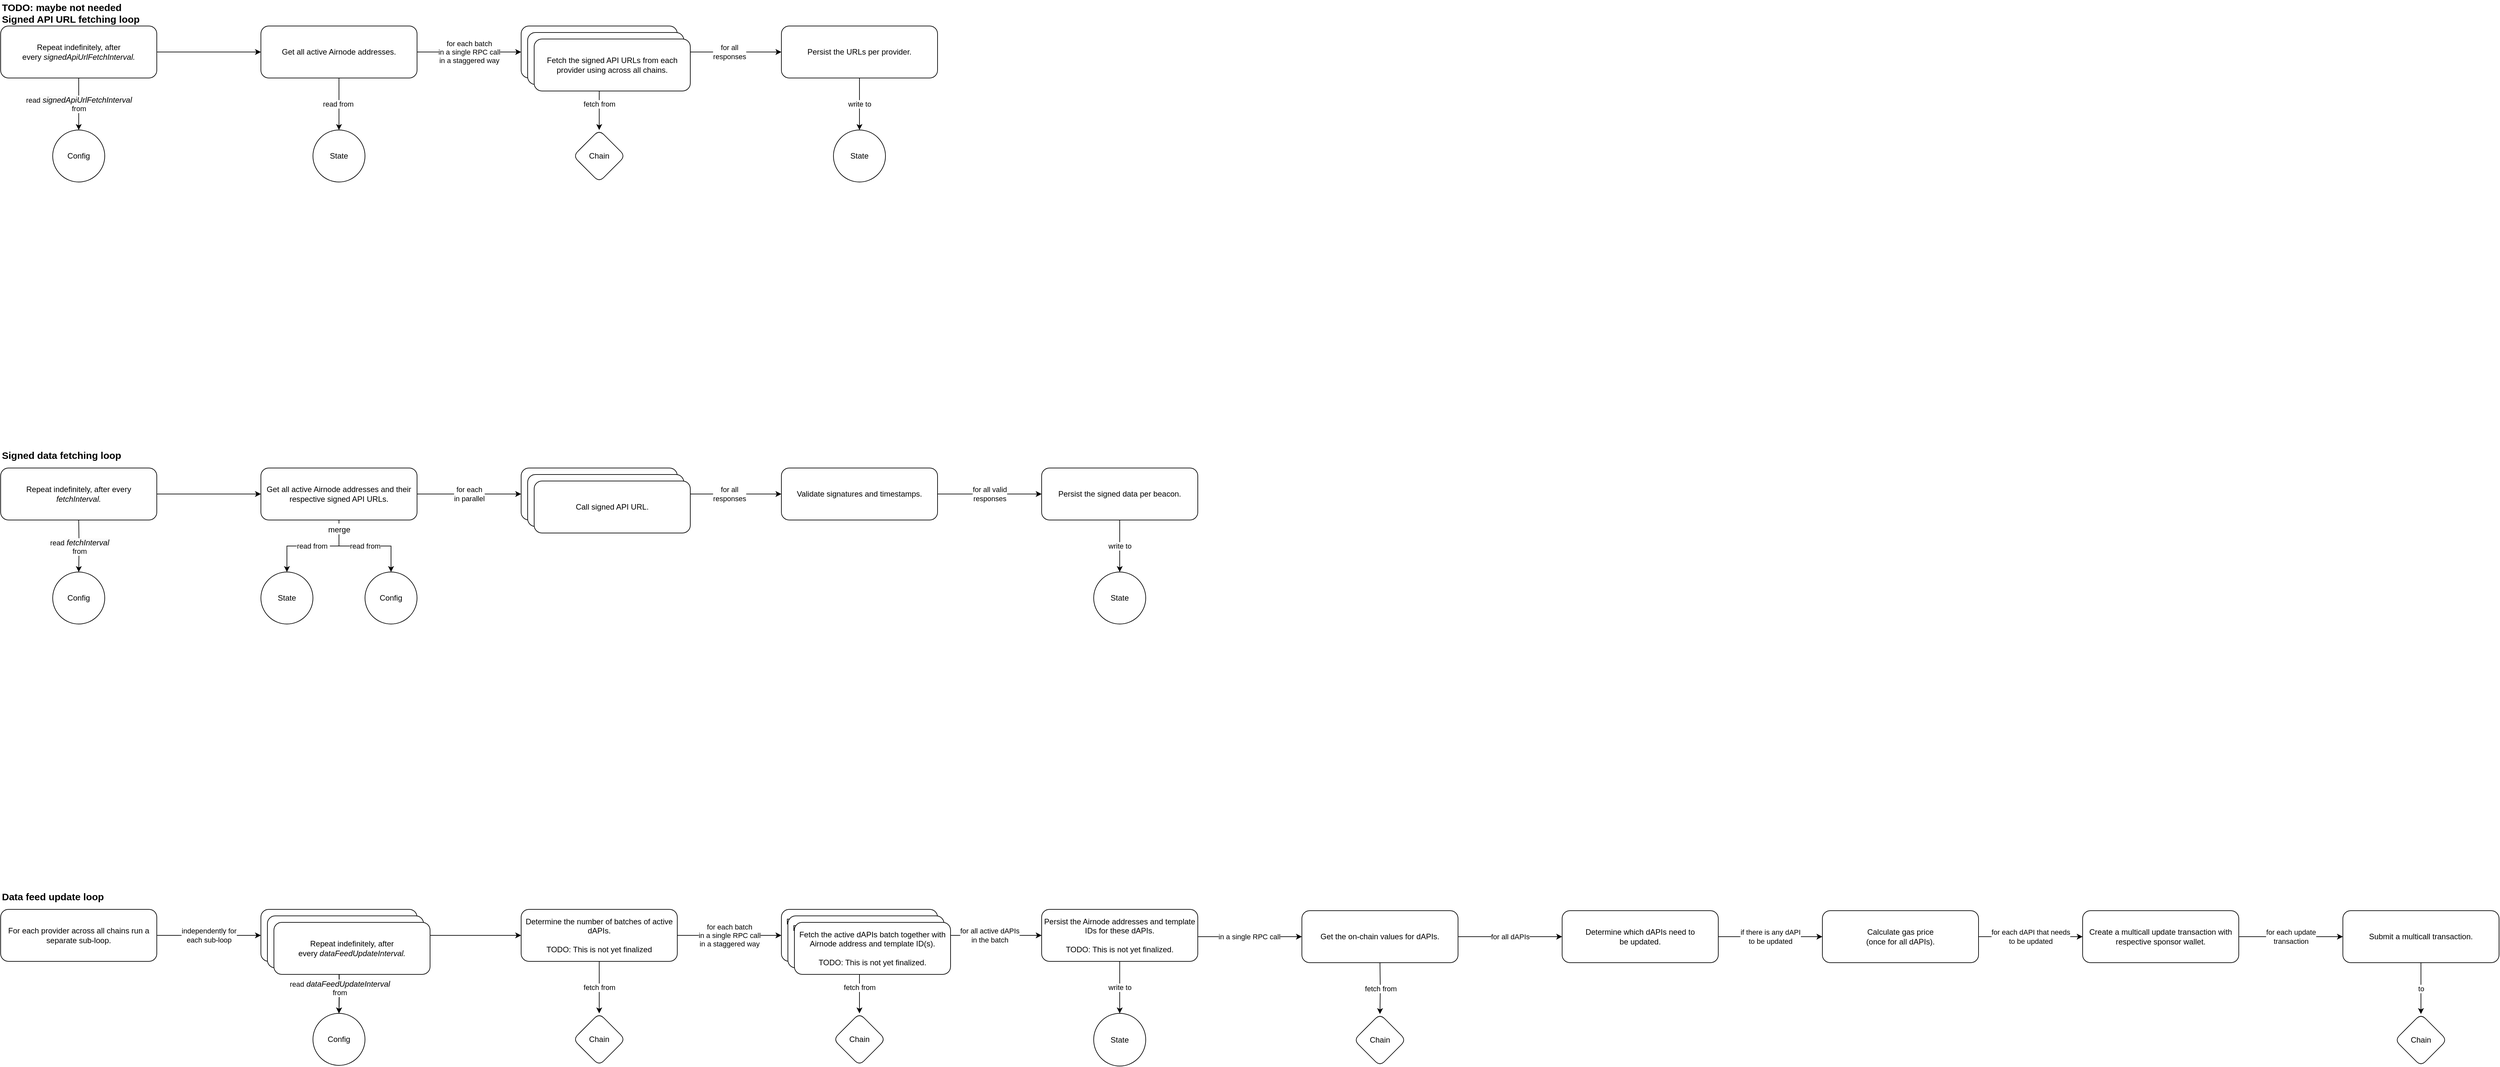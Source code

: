 <?xml version="1.0" encoding="UTF-8"?>
<mxfile version="22.0.6" type="google">
  <diagram id="C5RBs43oDa-KdzZeNtuy" name="Page-1">
    <mxGraphModel dx="962" dy="877" grid="1" gridSize="10" guides="1" tooltips="1" connect="1" arrows="1" fold="1" page="1" pageScale="1" pageWidth="3300" pageHeight="4681" math="0" shadow="0">
      <root>
        <mxCell id="WIyWlLk6GJQsqaUBKTNV-0" />
        <mxCell id="WIyWlLk6GJQsqaUBKTNV-1" parent="WIyWlLk6GJQsqaUBKTNV-0" />
        <mxCell id="ci7EG28U3f9VGxeywyoC-6" value="for each batch &lt;br&gt;in a single RPC call&lt;br&gt;in a staggered way" style="edgeStyle=orthogonalEdgeStyle;rounded=0;orthogonalLoop=1;jettySize=auto;html=1;entryX=0;entryY=0.5;entryDx=0;entryDy=0;" parent="WIyWlLk6GJQsqaUBKTNV-1" source="g6_-3fiZUHACWjoNwzNv-4" target="ci7EG28U3f9VGxeywyoC-5" edge="1">
          <mxGeometry relative="1" as="geometry" />
        </mxCell>
        <mxCell id="ci7EG28U3f9VGxeywyoC-11" value="read from&amp;nbsp;" style="edgeStyle=orthogonalEdgeStyle;rounded=0;orthogonalLoop=1;jettySize=auto;html=1;" parent="WIyWlLk6GJQsqaUBKTNV-1" source="g6_-3fiZUHACWjoNwzNv-4" target="ci7EG28U3f9VGxeywyoC-10" edge="1">
          <mxGeometry relative="1" as="geometry" />
        </mxCell>
        <mxCell id="g6_-3fiZUHACWjoNwzNv-4" value="Get all active Airnode addresses." style="rounded=1;whiteSpace=wrap;html=1;fontSize=12;glass=0;strokeWidth=1;shadow=0;align=center;" parent="WIyWlLk6GJQsqaUBKTNV-1" vertex="1">
          <mxGeometry x="480" y="120" width="240" height="80" as="geometry" />
        </mxCell>
        <mxCell id="g6_-3fiZUHACWjoNwzNv-6" value="&lt;font style=&quot;&quot;&gt;&lt;b&gt;&lt;font style=&quot;font-size: 15px;&quot;&gt;TODO: maybe not needed&lt;br&gt;Signed API URL fetching loop&lt;/font&gt;&lt;/b&gt;&lt;br&gt;&lt;/font&gt;" style="text;html=1;strokeColor=none;fillColor=none;align=left;verticalAlign=middle;whiteSpace=wrap;rounded=0;" parent="WIyWlLk6GJQsqaUBKTNV-1" vertex="1">
          <mxGeometry x="80" y="80" width="240" height="40" as="geometry" />
        </mxCell>
        <mxCell id="ci7EG28U3f9VGxeywyoC-9" value="for all&lt;br&gt;responses" style="edgeStyle=orthogonalEdgeStyle;rounded=0;orthogonalLoop=1;jettySize=auto;html=1;entryX=0;entryY=0.5;entryDx=0;entryDy=0;" parent="WIyWlLk6GJQsqaUBKTNV-1" source="ci7EG28U3f9VGxeywyoC-5" target="ci7EG28U3f9VGxeywyoC-8" edge="1">
          <mxGeometry relative="1" as="geometry" />
        </mxCell>
        <mxCell id="ci7EG28U3f9VGxeywyoC-15" value="fetch&amp;nbsp;from" style="edgeStyle=orthogonalEdgeStyle;rounded=0;orthogonalLoop=1;jettySize=auto;html=1;" parent="WIyWlLk6GJQsqaUBKTNV-1" source="ci7EG28U3f9VGxeywyoC-5" target="ci7EG28U3f9VGxeywyoC-14" edge="1">
          <mxGeometry relative="1" as="geometry" />
        </mxCell>
        <mxCell id="ci7EG28U3f9VGxeywyoC-5" value="Fetch the signed API URLs from each provider across all chains." style="rounded=1;whiteSpace=wrap;html=1;fontSize=12;glass=0;strokeWidth=1;shadow=0;align=center;" parent="WIyWlLk6GJQsqaUBKTNV-1" vertex="1">
          <mxGeometry x="880" y="120" width="240" height="80" as="geometry" />
        </mxCell>
        <mxCell id="ci7EG28U3f9VGxeywyoC-18" value="write to" style="edgeStyle=orthogonalEdgeStyle;rounded=0;orthogonalLoop=1;jettySize=auto;html=1;" parent="WIyWlLk6GJQsqaUBKTNV-1" source="ci7EG28U3f9VGxeywyoC-8" target="ci7EG28U3f9VGxeywyoC-17" edge="1">
          <mxGeometry relative="1" as="geometry" />
        </mxCell>
        <mxCell id="ci7EG28U3f9VGxeywyoC-8" value="Persist the URLs per provider." style="rounded=1;whiteSpace=wrap;html=1;fontSize=12;glass=0;strokeWidth=1;shadow=0;align=center;" parent="WIyWlLk6GJQsqaUBKTNV-1" vertex="1">
          <mxGeometry x="1280" y="120" width="240" height="80" as="geometry" />
        </mxCell>
        <mxCell id="ci7EG28U3f9VGxeywyoC-10" value="State" style="ellipse;whiteSpace=wrap;html=1;rounded=1;glass=0;strokeWidth=1;shadow=0;" parent="WIyWlLk6GJQsqaUBKTNV-1" vertex="1">
          <mxGeometry x="560" y="280" width="80" height="80" as="geometry" />
        </mxCell>
        <mxCell id="ci7EG28U3f9VGxeywyoC-14" value="Chain" style="rhombus;whiteSpace=wrap;html=1;rounded=1;glass=0;strokeWidth=1;shadow=0;" parent="WIyWlLk6GJQsqaUBKTNV-1" vertex="1">
          <mxGeometry x="960" y="280" width="80" height="80" as="geometry" />
        </mxCell>
        <mxCell id="ci7EG28U3f9VGxeywyoC-17" value="State" style="ellipse;whiteSpace=wrap;html=1;rounded=1;glass=0;strokeWidth=1;shadow=0;" parent="WIyWlLk6GJQsqaUBKTNV-1" vertex="1">
          <mxGeometry x="1360" y="280" width="80" height="80" as="geometry" />
        </mxCell>
        <mxCell id="ci7EG28U3f9VGxeywyoC-37" style="edgeStyle=orthogonalEdgeStyle;rounded=0;orthogonalLoop=1;jettySize=auto;html=1;entryX=0;entryY=0.5;entryDx=0;entryDy=0;" parent="WIyWlLk6GJQsqaUBKTNV-1" source="ci7EG28U3f9VGxeywyoC-28" target="ci7EG28U3f9VGxeywyoC-34" edge="1">
          <mxGeometry relative="1" as="geometry" />
        </mxCell>
        <mxCell id="ci7EG28U3f9VGxeywyoC-28" value="Repeat indefinitely, after every&lt;br&gt;&lt;i&gt;fetchInterval.&lt;br&gt;&lt;/i&gt;" style="rounded=1;whiteSpace=wrap;html=1;fontSize=12;glass=0;strokeWidth=1;shadow=0;align=center;" parent="WIyWlLk6GJQsqaUBKTNV-1" vertex="1">
          <mxGeometry x="80" y="800" width="240" height="80" as="geometry" />
        </mxCell>
        <mxCell id="ci7EG28U3f9VGxeywyoC-29" value="&lt;font style=&quot;&quot;&gt;&lt;b&gt;&lt;font style=&quot;font-size: 15px;&quot;&gt;Signed data fetching loop&lt;/font&gt;&lt;/b&gt;&lt;br&gt;&lt;/font&gt;" style="text;html=1;strokeColor=none;fillColor=none;align=left;verticalAlign=middle;whiteSpace=wrap;rounded=0;" parent="WIyWlLk6GJQsqaUBKTNV-1" vertex="1">
          <mxGeometry x="80" y="760" width="240" height="40" as="geometry" />
        </mxCell>
        <mxCell id="ci7EG28U3f9VGxeywyoC-31" style="edgeStyle=orthogonalEdgeStyle;rounded=0;orthogonalLoop=1;jettySize=auto;html=1;entryX=0;entryY=0.5;entryDx=0;entryDy=0;" parent="WIyWlLk6GJQsqaUBKTNV-1" source="ci7EG28U3f9VGxeywyoC-30" target="g6_-3fiZUHACWjoNwzNv-4" edge="1">
          <mxGeometry relative="1" as="geometry" />
        </mxCell>
        <mxCell id="ci7EG28U3f9VGxeywyoC-113" value="read&lt;i style=&quot;border-color: var(--border-color); font-size: 12px; background-color: rgb(251, 251, 251);&quot;&gt;&amp;nbsp;signedApiUrlFetchInterval&lt;/i&gt;&lt;br&gt;from" style="edgeStyle=orthogonalEdgeStyle;rounded=0;orthogonalLoop=1;jettySize=auto;html=1;" parent="WIyWlLk6GJQsqaUBKTNV-1" source="ci7EG28U3f9VGxeywyoC-30" target="ci7EG28U3f9VGxeywyoC-112" edge="1">
          <mxGeometry relative="1" as="geometry" />
        </mxCell>
        <mxCell id="ci7EG28U3f9VGxeywyoC-30" value="Repeat indefinitely, after every&amp;nbsp;&lt;i&gt;signedApiUrlFetchInterval.&lt;/i&gt;" style="rounded=1;whiteSpace=wrap;html=1;fontSize=12;glass=0;strokeWidth=1;shadow=0;align=center;" parent="WIyWlLk6GJQsqaUBKTNV-1" vertex="1">
          <mxGeometry x="80" y="120" width="240" height="80" as="geometry" />
        </mxCell>
        <mxCell id="ci7EG28U3f9VGxeywyoC-39" value="for each&lt;br&gt;in parallel" style="edgeStyle=orthogonalEdgeStyle;rounded=0;orthogonalLoop=1;jettySize=auto;html=1;entryX=0;entryY=0.5;entryDx=0;entryDy=0;" parent="WIyWlLk6GJQsqaUBKTNV-1" source="ci7EG28U3f9VGxeywyoC-34" target="ci7EG28U3f9VGxeywyoC-38" edge="1">
          <mxGeometry relative="1" as="geometry" />
        </mxCell>
        <mxCell id="ci7EG28U3f9VGxeywyoC-34" value="Get all active Airnode addresses and their respective signed API URLs." style="rounded=1;whiteSpace=wrap;html=1;fontSize=12;glass=0;strokeWidth=1;shadow=0;align=center;" parent="WIyWlLk6GJQsqaUBKTNV-1" vertex="1">
          <mxGeometry x="480" y="800" width="240" height="80" as="geometry" />
        </mxCell>
        <mxCell id="ci7EG28U3f9VGxeywyoC-35" value="State" style="ellipse;whiteSpace=wrap;html=1;rounded=1;glass=0;strokeWidth=1;shadow=0;" parent="WIyWlLk6GJQsqaUBKTNV-1" vertex="1">
          <mxGeometry x="480" y="960" width="80" height="80" as="geometry" />
        </mxCell>
        <mxCell id="ci7EG28U3f9VGxeywyoC-41" value="for all&lt;br&gt;responses" style="edgeStyle=orthogonalEdgeStyle;rounded=0;orthogonalLoop=1;jettySize=auto;html=1;entryX=0;entryY=0.5;entryDx=0;entryDy=0;" parent="WIyWlLk6GJQsqaUBKTNV-1" source="ci7EG28U3f9VGxeywyoC-38" target="ci7EG28U3f9VGxeywyoC-40" edge="1">
          <mxGeometry relative="1" as="geometry" />
        </mxCell>
        <mxCell id="ci7EG28U3f9VGxeywyoC-38" value="Call signed API URLs in parallel." style="rounded=1;whiteSpace=wrap;html=1;fontSize=12;glass=0;strokeWidth=1;shadow=0;align=center;" parent="WIyWlLk6GJQsqaUBKTNV-1" vertex="1">
          <mxGeometry x="880" y="800" width="240" height="80" as="geometry" />
        </mxCell>
        <mxCell id="ci7EG28U3f9VGxeywyoC-47" value="for all valid&lt;br&gt;responses" style="edgeStyle=orthogonalEdgeStyle;rounded=0;orthogonalLoop=1;jettySize=auto;html=1;entryX=0;entryY=0.5;entryDx=0;entryDy=0;" parent="WIyWlLk6GJQsqaUBKTNV-1" source="ci7EG28U3f9VGxeywyoC-40" target="ci7EG28U3f9VGxeywyoC-44" edge="1">
          <mxGeometry relative="1" as="geometry" />
        </mxCell>
        <mxCell id="ci7EG28U3f9VGxeywyoC-40" value="Validate signatures and timestamps." style="rounded=1;whiteSpace=wrap;html=1;fontSize=12;glass=0;strokeWidth=1;shadow=0;align=center;" parent="WIyWlLk6GJQsqaUBKTNV-1" vertex="1">
          <mxGeometry x="1280" y="800" width="240" height="80" as="geometry" />
        </mxCell>
        <mxCell id="ci7EG28U3f9VGxeywyoC-44" value="Persist the signed data per beacon." style="rounded=1;whiteSpace=wrap;html=1;fontSize=12;glass=0;strokeWidth=1;shadow=0;align=center;" parent="WIyWlLk6GJQsqaUBKTNV-1" vertex="1">
          <mxGeometry x="1680" y="800" width="240" height="80" as="geometry" />
        </mxCell>
        <mxCell id="ci7EG28U3f9VGxeywyoC-45" value="write to" style="edgeStyle=orthogonalEdgeStyle;rounded=0;orthogonalLoop=1;jettySize=auto;html=1;exitX=0.5;exitY=1;exitDx=0;exitDy=0;" parent="WIyWlLk6GJQsqaUBKTNV-1" source="ci7EG28U3f9VGxeywyoC-44" target="ci7EG28U3f9VGxeywyoC-46" edge="1">
          <mxGeometry relative="1" as="geometry">
            <mxPoint x="1800" y="910" as="sourcePoint" />
          </mxGeometry>
        </mxCell>
        <mxCell id="ci7EG28U3f9VGxeywyoC-46" value="State" style="ellipse;whiteSpace=wrap;html=1;rounded=1;glass=0;strokeWidth=1;shadow=0;" parent="WIyWlLk6GJQsqaUBKTNV-1" vertex="1">
          <mxGeometry x="1760" y="960" width="80" height="80" as="geometry" />
        </mxCell>
        <mxCell id="ci7EG28U3f9VGxeywyoC-52" value="independently for &lt;br&gt;each sub-loop" style="edgeStyle=orthogonalEdgeStyle;rounded=0;orthogonalLoop=1;jettySize=auto;html=1;entryX=0;entryY=0.5;entryDx=0;entryDy=0;" parent="WIyWlLk6GJQsqaUBKTNV-1" source="ci7EG28U3f9VGxeywyoC-49" target="ci7EG28U3f9VGxeywyoC-51" edge="1">
          <mxGeometry relative="1" as="geometry" />
        </mxCell>
        <mxCell id="ci7EG28U3f9VGxeywyoC-49" value="For each provider across all chains run a separate sub-loop." style="rounded=1;whiteSpace=wrap;html=1;fontSize=12;glass=0;strokeWidth=1;shadow=0;align=center;" parent="WIyWlLk6GJQsqaUBKTNV-1" vertex="1">
          <mxGeometry x="80" y="1479" width="240" height="80" as="geometry" />
        </mxCell>
        <mxCell id="ci7EG28U3f9VGxeywyoC-50" value="&lt;font style=&quot;&quot;&gt;&lt;b&gt;&lt;font style=&quot;font-size: 15px;&quot;&gt;Data feed update loop&lt;/font&gt;&lt;/b&gt;&lt;br&gt;&lt;/font&gt;" style="text;html=1;strokeColor=none;fillColor=none;align=left;verticalAlign=middle;whiteSpace=wrap;rounded=0;" parent="WIyWlLk6GJQsqaUBKTNV-1" vertex="1">
          <mxGeometry x="80" y="1439" width="240" height="40" as="geometry" />
        </mxCell>
        <mxCell id="ci7EG28U3f9VGxeywyoC-54" style="edgeStyle=orthogonalEdgeStyle;rounded=0;orthogonalLoop=1;jettySize=auto;html=1;entryX=0;entryY=0.5;entryDx=0;entryDy=0;" parent="WIyWlLk6GJQsqaUBKTNV-1" source="ci7EG28U3f9VGxeywyoC-51" target="ci7EG28U3f9VGxeywyoC-53" edge="1">
          <mxGeometry relative="1" as="geometry" />
        </mxCell>
        <mxCell id="ci7EG28U3f9VGxeywyoC-127" value="" style="edgeStyle=orthogonalEdgeStyle;rounded=0;orthogonalLoop=1;jettySize=auto;html=1;" parent="WIyWlLk6GJQsqaUBKTNV-1" target="ci7EG28U3f9VGxeywyoC-126" edge="1">
          <mxGeometry relative="1" as="geometry">
            <mxPoint x="600" y="1568" as="sourcePoint" />
          </mxGeometry>
        </mxCell>
        <mxCell id="ci7EG28U3f9VGxeywyoC-51" value="Repeat indefinitely, after every&amp;nbsp;&lt;i&gt;updateInterval.&lt;/i&gt;&lt;span id=&quot;docs-internal-guid-16fcbaba-7fff-21a4-d981-8a314591bee4&quot;&gt;&lt;/span&gt;" style="rounded=1;whiteSpace=wrap;html=1;fontSize=12;glass=0;strokeWidth=1;shadow=0;align=center;" parent="WIyWlLk6GJQsqaUBKTNV-1" vertex="1">
          <mxGeometry x="480" y="1479" width="240" height="80" as="geometry" />
        </mxCell>
        <mxCell id="ci7EG28U3f9VGxeywyoC-60" value="for each batch&lt;br&gt;in a single RPC call&lt;br&gt;in a staggered way" style="edgeStyle=orthogonalEdgeStyle;rounded=0;orthogonalLoop=1;jettySize=auto;html=1;entryX=0;entryY=0.5;entryDx=0;entryDy=0;" parent="WIyWlLk6GJQsqaUBKTNV-1" source="ci7EG28U3f9VGxeywyoC-53" target="ci7EG28U3f9VGxeywyoC-57" edge="1">
          <mxGeometry relative="1" as="geometry" />
        </mxCell>
        <mxCell id="ci7EG28U3f9VGxeywyoC-53" value="Determine the number of batches of active dAPIs.&lt;br&gt;&lt;br&gt;TODO: This is not yet finalized" style="rounded=1;whiteSpace=wrap;html=1;fontSize=12;glass=0;strokeWidth=1;shadow=0;align=center;" parent="WIyWlLk6GJQsqaUBKTNV-1" vertex="1">
          <mxGeometry x="880" y="1479" width="240" height="80" as="geometry" />
        </mxCell>
        <mxCell id="ci7EG28U3f9VGxeywyoC-55" value="fetch&amp;nbsp;from" style="edgeStyle=orthogonalEdgeStyle;rounded=0;orthogonalLoop=1;jettySize=auto;html=1;exitX=0.5;exitY=1;exitDx=0;exitDy=0;" parent="WIyWlLk6GJQsqaUBKTNV-1" source="ci7EG28U3f9VGxeywyoC-53" target="ci7EG28U3f9VGxeywyoC-56" edge="1">
          <mxGeometry relative="1" as="geometry">
            <mxPoint x="1000" y="1599.0" as="sourcePoint" />
          </mxGeometry>
        </mxCell>
        <mxCell id="ci7EG28U3f9VGxeywyoC-56" value="Chain" style="rhombus;whiteSpace=wrap;html=1;rounded=1;glass=0;strokeWidth=1;shadow=0;" parent="WIyWlLk6GJQsqaUBKTNV-1" vertex="1">
          <mxGeometry x="960" y="1639" width="80" height="80" as="geometry" />
        </mxCell>
        <mxCell id="ci7EG28U3f9VGxeywyoC-70" value="for all active dAPIs&lt;br&gt;in the batch" style="edgeStyle=orthogonalEdgeStyle;rounded=0;orthogonalLoop=1;jettySize=auto;html=1;entryX=0;entryY=0.5;entryDx=0;entryDy=0;" parent="WIyWlLk6GJQsqaUBKTNV-1" source="ci7EG28U3f9VGxeywyoC-57" target="ci7EG28U3f9VGxeywyoC-69" edge="1">
          <mxGeometry relative="1" as="geometry" />
        </mxCell>
        <mxCell id="ci7EG28U3f9VGxeywyoC-77" value="in a single RPC call" style="edgeStyle=orthogonalEdgeStyle;rounded=0;orthogonalLoop=1;jettySize=auto;html=1;entryX=0;entryY=0.5;entryDx=0;entryDy=0;exitX=1;exitY=0.5;exitDx=0;exitDy=0;" parent="WIyWlLk6GJQsqaUBKTNV-1" source="ci7EG28U3f9VGxeywyoC-69" target="ci7EG28U3f9VGxeywyoC-76" edge="1">
          <mxGeometry relative="1" as="geometry">
            <mxPoint x="2100" y="1740" as="sourcePoint" />
            <Array as="points">
              <mxPoint x="1920" y="1521" />
            </Array>
          </mxGeometry>
        </mxCell>
        <mxCell id="ci7EG28U3f9VGxeywyoC-57" value="Fetch the active dAPIs batch together with Airnode address and template ID(s).&lt;br style=&quot;border-color: var(--border-color);&quot;&gt;&lt;br style=&quot;border-color: var(--border-color);&quot;&gt;TODO: This is not yet finalized.&lt;br&gt;" style="rounded=1;whiteSpace=wrap;html=1;fontSize=12;glass=0;strokeWidth=1;shadow=0;align=center;" parent="WIyWlLk6GJQsqaUBKTNV-1" vertex="1">
          <mxGeometry x="1280" y="1479" width="240" height="80" as="geometry" />
        </mxCell>
        <mxCell id="ci7EG28U3f9VGxeywyoC-58" value="fetch&amp;nbsp;from" style="edgeStyle=orthogonalEdgeStyle;rounded=0;orthogonalLoop=1;jettySize=auto;html=1;exitX=0.5;exitY=1;exitDx=0;exitDy=0;" parent="WIyWlLk6GJQsqaUBKTNV-1" source="ci7EG28U3f9VGxeywyoC-57" target="ci7EG28U3f9VGxeywyoC-59" edge="1">
          <mxGeometry relative="1" as="geometry">
            <mxPoint x="1400" y="1599.0" as="sourcePoint" />
          </mxGeometry>
        </mxCell>
        <mxCell id="ci7EG28U3f9VGxeywyoC-59" value="Chain" style="rhombus;whiteSpace=wrap;html=1;rounded=1;glass=0;strokeWidth=1;shadow=0;" parent="WIyWlLk6GJQsqaUBKTNV-1" vertex="1">
          <mxGeometry x="1360" y="1639" width="80" height="80" as="geometry" />
        </mxCell>
        <mxCell id="ci7EG28U3f9VGxeywyoC-61" value="Call signed API URLs in parallel." style="rounded=1;whiteSpace=wrap;html=1;fontSize=12;glass=0;strokeWidth=1;shadow=0;align=center;" parent="WIyWlLk6GJQsqaUBKTNV-1" vertex="1">
          <mxGeometry x="890" y="810" width="240" height="80" as="geometry" />
        </mxCell>
        <mxCell id="ci7EG28U3f9VGxeywyoC-62" value="Call signed API URL." style="rounded=1;whiteSpace=wrap;html=1;fontSize=12;glass=0;strokeWidth=1;shadow=0;align=center;" parent="WIyWlLk6GJQsqaUBKTNV-1" vertex="1">
          <mxGeometry x="900" y="820" width="240" height="80" as="geometry" />
        </mxCell>
        <mxCell id="ci7EG28U3f9VGxeywyoC-63" value="Fetch the signed API URLs from each provider across all chains." style="rounded=1;whiteSpace=wrap;html=1;fontSize=12;glass=0;strokeWidth=1;shadow=0;align=center;" parent="WIyWlLk6GJQsqaUBKTNV-1" vertex="1">
          <mxGeometry x="890" y="130" width="240" height="80" as="geometry" />
        </mxCell>
        <mxCell id="ci7EG28U3f9VGxeywyoC-64" value="Fetch the signed API URLs from each provider using across all chains." style="rounded=1;whiteSpace=wrap;html=1;fontSize=12;glass=0;strokeWidth=1;shadow=0;align=center;" parent="WIyWlLk6GJQsqaUBKTNV-1" vertex="1">
          <mxGeometry x="900" y="140" width="240" height="80" as="geometry" />
        </mxCell>
        <mxCell id="ci7EG28U3f9VGxeywyoC-69" value="Persist the Airnode addresses and template IDs for these dAPIs.&lt;br&gt;&lt;br&gt;TODO: This is not yet finalized." style="rounded=1;whiteSpace=wrap;html=1;fontSize=12;glass=0;strokeWidth=1;shadow=0;align=center;" parent="WIyWlLk6GJQsqaUBKTNV-1" vertex="1">
          <mxGeometry x="1680" y="1479" width="240" height="80" as="geometry" />
        </mxCell>
        <mxCell id="ci7EG28U3f9VGxeywyoC-74" value="write to" style="edgeStyle=orthogonalEdgeStyle;rounded=0;orthogonalLoop=1;jettySize=auto;html=1;exitX=0.5;exitY=1;exitDx=0;exitDy=0;" parent="WIyWlLk6GJQsqaUBKTNV-1" source="ci7EG28U3f9VGxeywyoC-69" target="ci7EG28U3f9VGxeywyoC-75" edge="1">
          <mxGeometry relative="1" as="geometry">
            <mxPoint x="1820" y="1576.5" as="sourcePoint" />
          </mxGeometry>
        </mxCell>
        <mxCell id="ci7EG28U3f9VGxeywyoC-75" value="State" style="ellipse;whiteSpace=wrap;html=1;rounded=1;glass=0;strokeWidth=1;shadow=0;" parent="WIyWlLk6GJQsqaUBKTNV-1" vertex="1">
          <mxGeometry x="1760" y="1639" width="80" height="81" as="geometry" />
        </mxCell>
        <mxCell id="ci7EG28U3f9VGxeywyoC-87" value="for all dAPIs" style="edgeStyle=orthogonalEdgeStyle;rounded=0;orthogonalLoop=1;jettySize=auto;html=1;entryX=0;entryY=0.5;entryDx=0;entryDy=0;" parent="WIyWlLk6GJQsqaUBKTNV-1" source="ci7EG28U3f9VGxeywyoC-76" target="ci7EG28U3f9VGxeywyoC-86" edge="1">
          <mxGeometry relative="1" as="geometry" />
        </mxCell>
        <mxCell id="ci7EG28U3f9VGxeywyoC-76" value="Get the on-chain values for dAPIs." style="rounded=1;whiteSpace=wrap;html=1;fontSize=12;glass=0;strokeWidth=1;shadow=0;align=center;" parent="WIyWlLk6GJQsqaUBKTNV-1" vertex="1">
          <mxGeometry x="2080" y="1481" width="240" height="80" as="geometry" />
        </mxCell>
        <mxCell id="ci7EG28U3f9VGxeywyoC-78" value="Fetch the active dAPIs batch together with Airnode address and template ID(s).&lt;br style=&quot;border-color: var(--border-color);&quot;&gt;&lt;br style=&quot;border-color: var(--border-color);&quot;&gt;TODO: This is not yet finalized.&lt;br&gt;" style="rounded=1;whiteSpace=wrap;html=1;fontSize=12;glass=0;strokeWidth=1;shadow=0;align=center;" parent="WIyWlLk6GJQsqaUBKTNV-1" vertex="1">
          <mxGeometry x="1290" y="1489" width="240" height="80" as="geometry" />
        </mxCell>
        <mxCell id="ci7EG28U3f9VGxeywyoC-79" value="Fetch the active dAPIs batch together with Airnode address and template ID(s).&lt;br style=&quot;border-color: var(--border-color);&quot;&gt;&lt;br style=&quot;border-color: var(--border-color);&quot;&gt;TODO: This is not yet finalized.&lt;br&gt;" style="rounded=1;whiteSpace=wrap;html=1;fontSize=12;glass=0;strokeWidth=1;shadow=0;align=center;" parent="WIyWlLk6GJQsqaUBKTNV-1" vertex="1">
          <mxGeometry x="1300" y="1499" width="240" height="80" as="geometry" />
        </mxCell>
        <mxCell id="ci7EG28U3f9VGxeywyoC-84" value="fetch&amp;nbsp;from" style="edgeStyle=orthogonalEdgeStyle;rounded=0;orthogonalLoop=1;jettySize=auto;html=1;" parent="WIyWlLk6GJQsqaUBKTNV-1" target="ci7EG28U3f9VGxeywyoC-85" edge="1">
          <mxGeometry relative="1" as="geometry">
            <mxPoint x="2200" y="1561" as="sourcePoint" />
          </mxGeometry>
        </mxCell>
        <mxCell id="ci7EG28U3f9VGxeywyoC-85" value="Chain" style="rhombus;whiteSpace=wrap;html=1;rounded=1;glass=0;strokeWidth=1;shadow=0;" parent="WIyWlLk6GJQsqaUBKTNV-1" vertex="1">
          <mxGeometry x="2160" y="1640" width="80" height="80" as="geometry" />
        </mxCell>
        <mxCell id="ci7EG28U3f9VGxeywyoC-89" value="if there is any dAPI &lt;br&gt;to be updated" style="edgeStyle=orthogonalEdgeStyle;rounded=0;orthogonalLoop=1;jettySize=auto;html=1;entryX=0;entryY=0.5;entryDx=0;entryDy=0;" parent="WIyWlLk6GJQsqaUBKTNV-1" source="ci7EG28U3f9VGxeywyoC-86" target="ci7EG28U3f9VGxeywyoC-88" edge="1">
          <mxGeometry relative="1" as="geometry" />
        </mxCell>
        <mxCell id="ci7EG28U3f9VGxeywyoC-86" value="Determine which dAPIs need to &lt;br&gt;be updated." style="rounded=1;whiteSpace=wrap;html=1;fontSize=12;glass=0;strokeWidth=1;shadow=0;align=center;" parent="WIyWlLk6GJQsqaUBKTNV-1" vertex="1">
          <mxGeometry x="2480" y="1481" width="240" height="80" as="geometry" />
        </mxCell>
        <mxCell id="ci7EG28U3f9VGxeywyoC-91" value="for each dAPI that needs &lt;br&gt;to be updated" style="edgeStyle=orthogonalEdgeStyle;rounded=0;orthogonalLoop=1;jettySize=auto;html=1;entryX=0;entryY=0.5;entryDx=0;entryDy=0;" parent="WIyWlLk6GJQsqaUBKTNV-1" source="ci7EG28U3f9VGxeywyoC-88" target="ci7EG28U3f9VGxeywyoC-90" edge="1">
          <mxGeometry relative="1" as="geometry" />
        </mxCell>
        <mxCell id="ci7EG28U3f9VGxeywyoC-88" value="Calculate gas price&lt;br&gt;(once for all dAPIs)." style="rounded=1;whiteSpace=wrap;html=1;fontSize=12;glass=0;strokeWidth=1;shadow=0;align=center;" parent="WIyWlLk6GJQsqaUBKTNV-1" vertex="1">
          <mxGeometry x="2880" y="1481" width="240" height="80" as="geometry" />
        </mxCell>
        <mxCell id="ci7EG28U3f9VGxeywyoC-97" value="for each update &lt;br&gt;transaction" style="edgeStyle=orthogonalEdgeStyle;rounded=0;orthogonalLoop=1;jettySize=auto;html=1;entryX=0;entryY=0.5;entryDx=0;entryDy=0;" parent="WIyWlLk6GJQsqaUBKTNV-1" source="ci7EG28U3f9VGxeywyoC-90" target="ci7EG28U3f9VGxeywyoC-96" edge="1">
          <mxGeometry relative="1" as="geometry">
            <mxPoint as="offset" />
          </mxGeometry>
        </mxCell>
        <mxCell id="ci7EG28U3f9VGxeywyoC-90" value="Create a multicall update transaction with &lt;br&gt;respective sponsor wallet." style="rounded=1;whiteSpace=wrap;html=1;fontSize=12;glass=0;strokeWidth=1;shadow=0;align=center;" parent="WIyWlLk6GJQsqaUBKTNV-1" vertex="1">
          <mxGeometry x="3280" y="1481" width="240" height="80" as="geometry" />
        </mxCell>
        <mxCell id="ci7EG28U3f9VGxeywyoC-96" value="Submit a multicall transaction." style="rounded=1;whiteSpace=wrap;html=1;fontSize=12;glass=0;strokeWidth=1;shadow=0;align=center;" parent="WIyWlLk6GJQsqaUBKTNV-1" vertex="1">
          <mxGeometry x="3680" y="1481" width="240" height="80" as="geometry" />
        </mxCell>
        <mxCell id="ci7EG28U3f9VGxeywyoC-104" value="to" style="edgeStyle=orthogonalEdgeStyle;rounded=0;orthogonalLoop=1;jettySize=auto;html=1;" parent="WIyWlLk6GJQsqaUBKTNV-1" source="ci7EG28U3f9VGxeywyoC-96" target="ci7EG28U3f9VGxeywyoC-105" edge="1">
          <mxGeometry relative="1" as="geometry">
            <mxPoint x="3770" y="1701" as="sourcePoint" />
          </mxGeometry>
        </mxCell>
        <mxCell id="ci7EG28U3f9VGxeywyoC-105" value="Chain" style="rhombus;whiteSpace=wrap;html=1;rounded=1;glass=0;strokeWidth=1;shadow=0;" parent="WIyWlLk6GJQsqaUBKTNV-1" vertex="1">
          <mxGeometry x="3760" y="1640" width="80" height="80" as="geometry" />
        </mxCell>
        <mxCell id="ci7EG28U3f9VGxeywyoC-109" value="Config" style="ellipse;whiteSpace=wrap;html=1;rounded=1;glass=0;strokeWidth=1;shadow=0;" parent="WIyWlLk6GJQsqaUBKTNV-1" vertex="1">
          <mxGeometry x="640" y="960" width="80" height="80" as="geometry" />
        </mxCell>
        <mxCell id="ci7EG28U3f9VGxeywyoC-112" value="Config" style="ellipse;whiteSpace=wrap;html=1;rounded=1;glass=0;strokeWidth=1;shadow=0;" parent="WIyWlLk6GJQsqaUBKTNV-1" vertex="1">
          <mxGeometry x="160" y="280" width="80" height="80" as="geometry" />
        </mxCell>
        <mxCell id="ci7EG28U3f9VGxeywyoC-114" value="read&lt;i style=&quot;border-color: var(--border-color); font-size: 12px; background-color: rgb(251, 251, 251);&quot;&gt;&amp;nbsp;&lt;/i&gt;&lt;i style=&quot;border-color: var(--border-color); font-size: 12px; background-color: rgb(251, 251, 251);&quot;&gt;fetchInterval&lt;/i&gt;&lt;br&gt;from" style="edgeStyle=orthogonalEdgeStyle;rounded=0;orthogonalLoop=1;jettySize=auto;html=1;" parent="WIyWlLk6GJQsqaUBKTNV-1" target="ci7EG28U3f9VGxeywyoC-115" edge="1">
          <mxGeometry relative="1" as="geometry">
            <mxPoint x="200" y="880" as="sourcePoint" />
          </mxGeometry>
        </mxCell>
        <mxCell id="ci7EG28U3f9VGxeywyoC-115" value="Config" style="ellipse;whiteSpace=wrap;html=1;rounded=1;glass=0;strokeWidth=1;shadow=0;" parent="WIyWlLk6GJQsqaUBKTNV-1" vertex="1">
          <mxGeometry x="160" y="960" width="80" height="80" as="geometry" />
        </mxCell>
        <mxCell id="ci7EG28U3f9VGxeywyoC-33" value="read from&amp;nbsp;" style="edgeStyle=orthogonalEdgeStyle;rounded=0;orthogonalLoop=1;jettySize=auto;html=1;" parent="WIyWlLk6GJQsqaUBKTNV-1" source="ci7EG28U3f9VGxeywyoC-34" target="ci7EG28U3f9VGxeywyoC-35" edge="1">
          <mxGeometry relative="1" as="geometry" />
        </mxCell>
        <mxCell id="ci7EG28U3f9VGxeywyoC-110" value="read from" style="edgeStyle=orthogonalEdgeStyle;rounded=0;orthogonalLoop=1;jettySize=auto;html=1;" parent="WIyWlLk6GJQsqaUBKTNV-1" source="ci7EG28U3f9VGxeywyoC-34" target="ci7EG28U3f9VGxeywyoC-109" edge="1">
          <mxGeometry relative="1" as="geometry" />
        </mxCell>
        <mxCell id="ci7EG28U3f9VGxeywyoC-116" value="merge" style="text;html=1;align=center;verticalAlign=middle;resizable=0;points=[];autosize=1;strokeColor=none;fillColor=default;container=0;strokeWidth=0;fontSize=12;spacing=0;imageWidth=20;imageHeight=20;imageAspect=1;rounded=1;shadow=0;sketch=1;curveFitting=1;jiggle=2;glass=1;" parent="WIyWlLk6GJQsqaUBKTNV-1" vertex="1">
          <mxGeometry x="575" y="885" width="50" height="20" as="geometry" />
        </mxCell>
        <mxCell id="ci7EG28U3f9VGxeywyoC-125" value="read&lt;i style=&quot;border-color: var(--border-color); font-size: 12px; background-color: rgb(251, 251, 251);&quot;&gt;&amp;nbsp;&lt;/i&gt;&lt;i style=&quot;border-color: var(--border-color); font-size: 12px; background-color: rgb(251, 251, 251);&quot;&gt;dataFeedUpdateInterval&lt;/i&gt;&lt;br&gt;from" style="edgeStyle=orthogonalEdgeStyle;rounded=0;orthogonalLoop=1;jettySize=auto;html=1;" parent="WIyWlLk6GJQsqaUBKTNV-1" target="ci7EG28U3f9VGxeywyoC-126" edge="1">
          <mxGeometry relative="1" as="geometry">
            <mxPoint x="600" y="1559" as="sourcePoint" />
          </mxGeometry>
        </mxCell>
        <mxCell id="ci7EG28U3f9VGxeywyoC-126" value="Config" style="ellipse;whiteSpace=wrap;html=1;rounded=1;glass=0;strokeWidth=1;shadow=0;" parent="WIyWlLk6GJQsqaUBKTNV-1" vertex="1">
          <mxGeometry x="560" y="1639" width="80" height="80" as="geometry" />
        </mxCell>
        <mxCell id="ci7EG28U3f9VGxeywyoC-128" value="Repeat indefinitely, after every&amp;nbsp;&lt;i&gt;updateInterval.&lt;/i&gt;&lt;span id=&quot;docs-internal-guid-16fcbaba-7fff-21a4-d981-8a314591bee4&quot;&gt;&lt;/span&gt;" style="rounded=1;whiteSpace=wrap;html=1;fontSize=12;glass=0;strokeWidth=1;shadow=0;align=center;" parent="WIyWlLk6GJQsqaUBKTNV-1" vertex="1">
          <mxGeometry x="490" y="1489" width="240" height="80" as="geometry" />
        </mxCell>
        <mxCell id="ci7EG28U3f9VGxeywyoC-129" value="Repeat indefinitely, after every&amp;nbsp;&lt;i&gt;dataFeedUpdateInterval.&lt;/i&gt;&lt;span id=&quot;docs-internal-guid-16fcbaba-7fff-21a4-d981-8a314591bee4&quot;&gt;&lt;/span&gt;" style="rounded=1;whiteSpace=wrap;html=1;fontSize=12;glass=0;strokeWidth=1;shadow=0;align=center;" parent="WIyWlLk6GJQsqaUBKTNV-1" vertex="1">
          <mxGeometry x="500" y="1499" width="240" height="80" as="geometry" />
        </mxCell>
      </root>
    </mxGraphModel>
  </diagram>
</mxfile>
